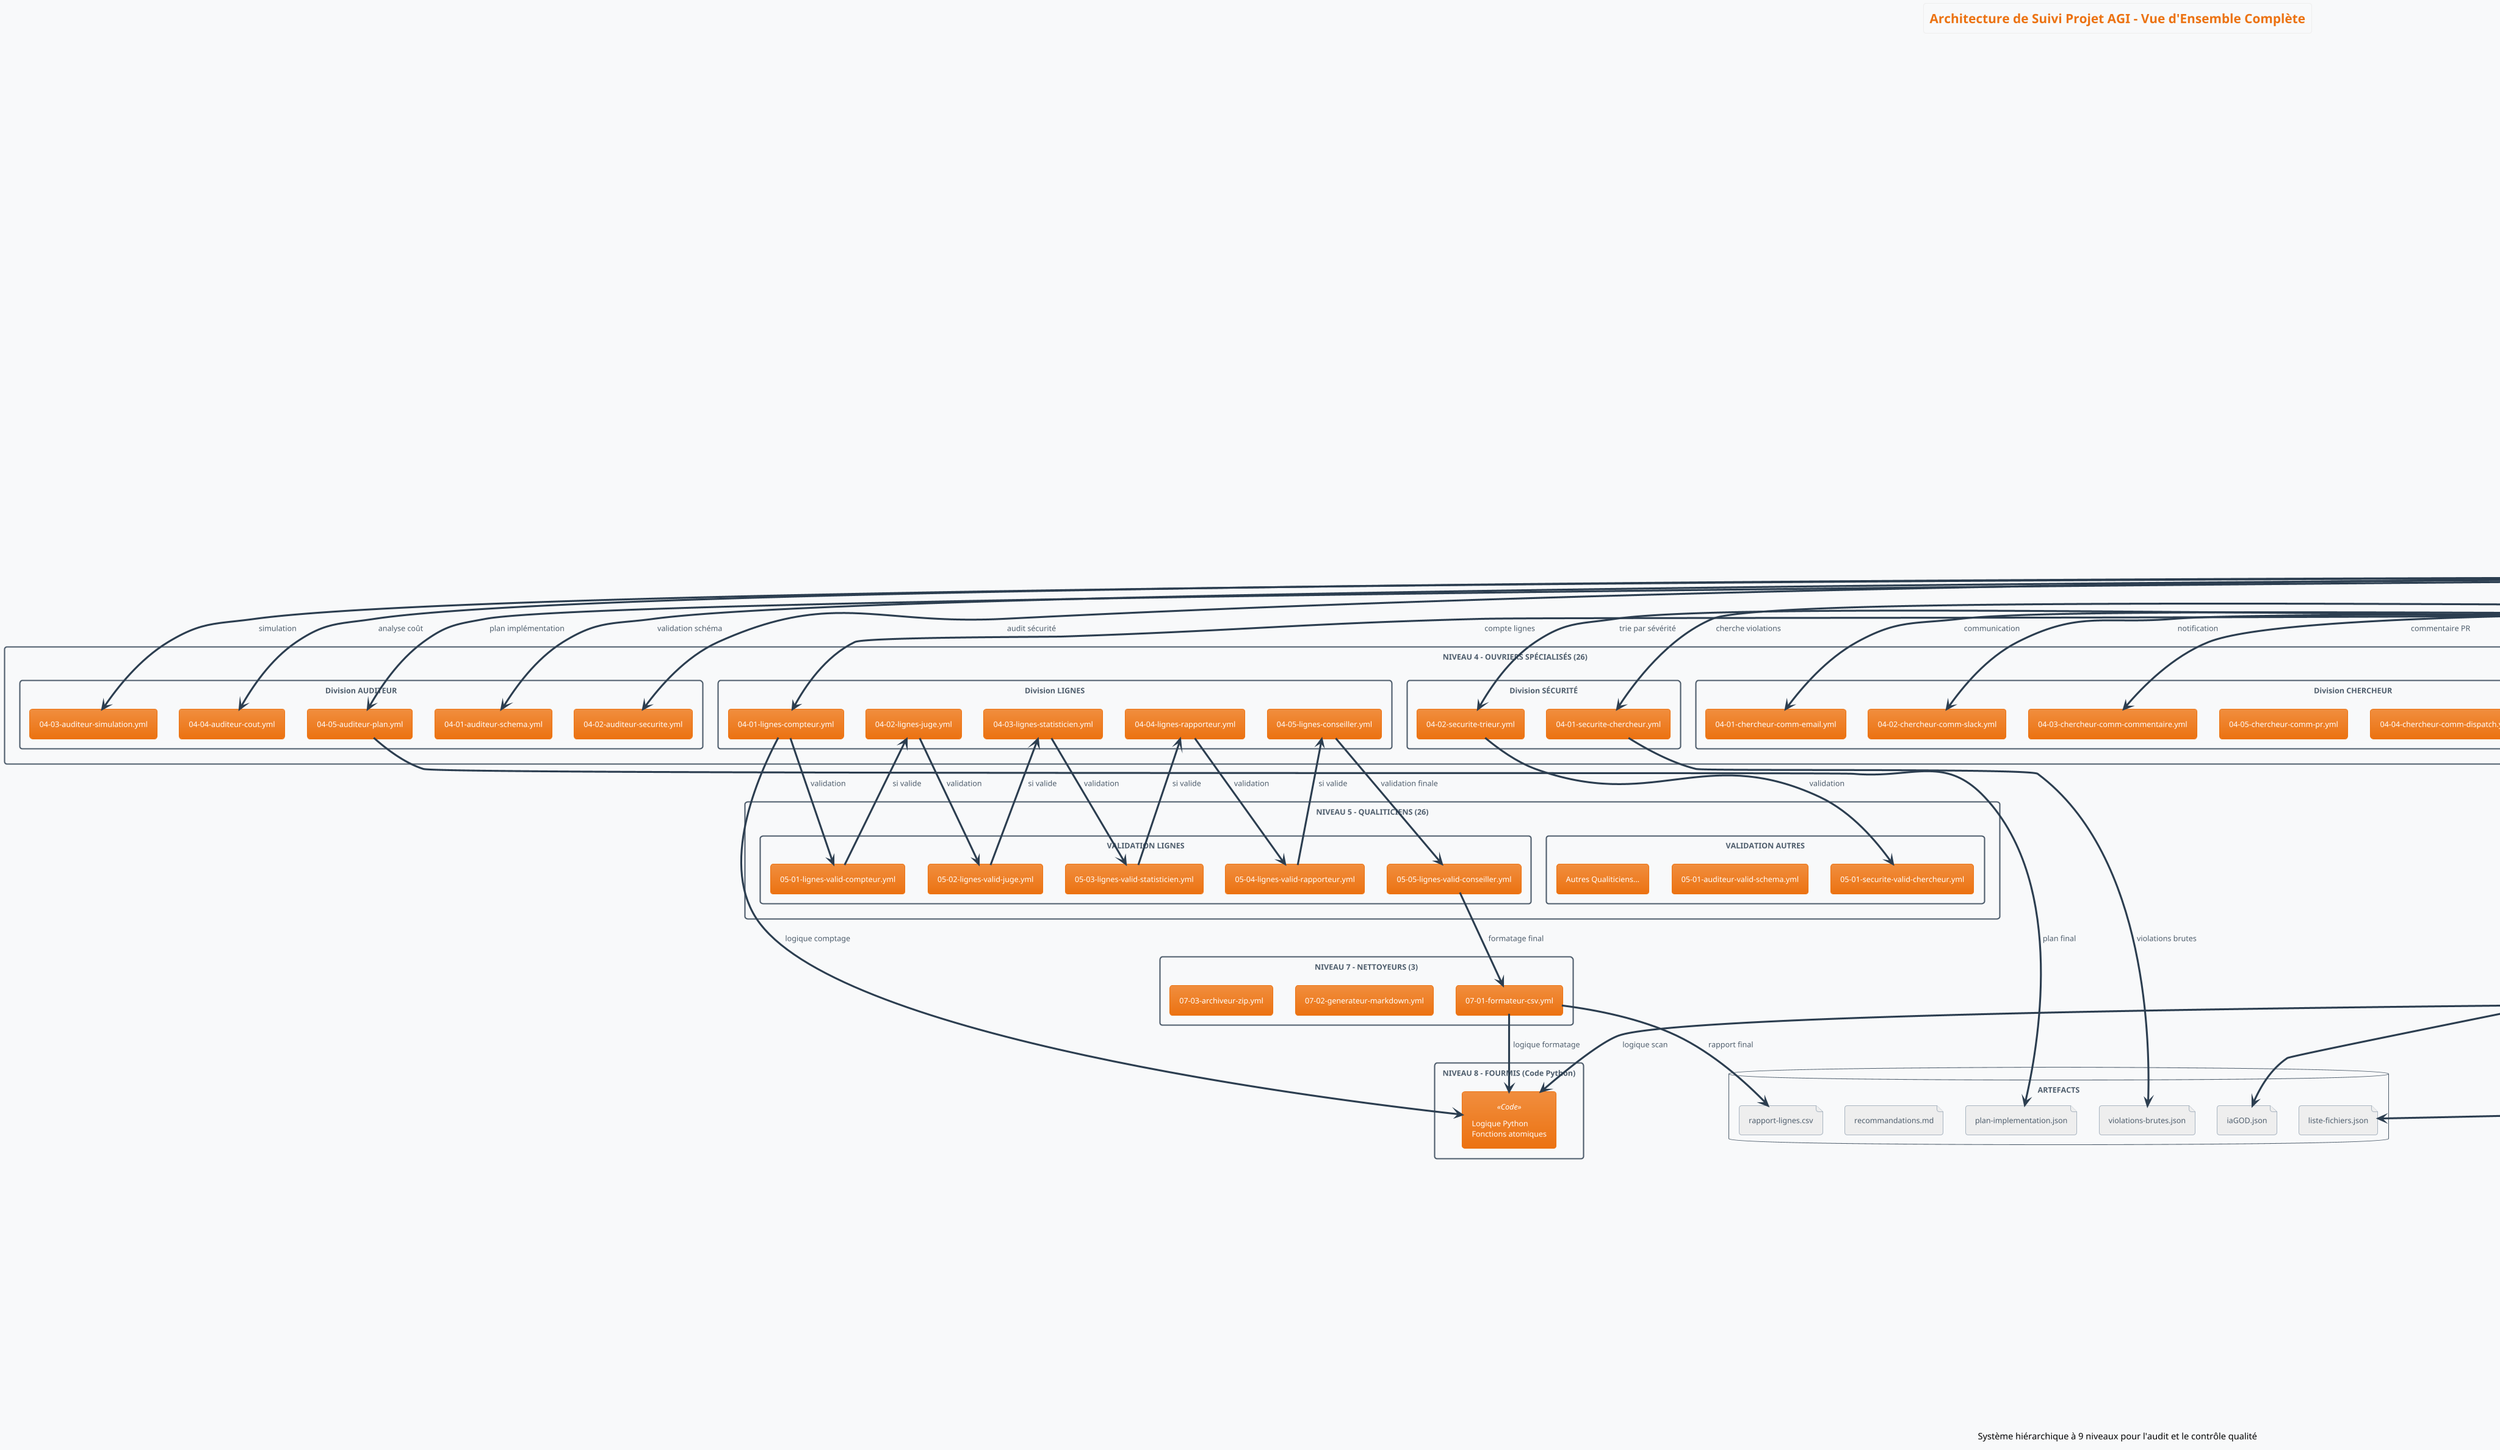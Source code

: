 @startuml AGI_Project_Architecture
!define RECTANGLE class
!define DIAMOND diamond
!theme aws-orange

title Architecture de Suivi Projet AGI - Vue d'Ensemble Complète
caption Système hiérarchique à 9 niveaux pour l'audit et le contrôle qualité

skinparam {
    backgroundColor #f8f9fa
    componentStyle rectangle
    packageStyle rectangle
    classArrowColor #2c3e50
    classBorderColor #34495e
    activityBorderColor #e74c3c
    activityBackgroundColor #ecf0f1
    activityFontColor #2c3e50
    sequenceMessageAlign center
    classFontSize 10
    packageFontSize 12
}

' === NIVEAU 0 : CONTRÔLE SUPRÊME ===
package "NIVEAU 0 - CONTRÔLE SUPRÊME" as N0 {
    [00-maitre.yml\n(MOI)] as Maitre <<Supreme>>
    note right of Maitre
        **Contrôle Manuel**
        • Ignore violations spécifiques
        • Déclenche audits ciblés
        • Override complet du système
    end note
}

' === NIVEAU 1 : ORCHESTRATION ===
package "NIVEAU 1 - ORCHESTRATION" as N1 {
    [01-orchestre.yml\n(Maître Constitution)] as Orchestre <<Master>>
    note right of Orchestre
        **Orchestrateur Principal**
        • Lit iaGOD.json
        • Valide constitution
        • Lance tous les audits
        • Synthèse finale
    end note
}

' === NIVEAU 2 : GÉNÉRAUX DE DIVISION ===
package "NIVEAU 2 - GÉNÉRAUX DE DIVISION (8)" as N2 {
    [02-loi-lignes.yml\n(Le Métreur)] as Metreur <<General>>
    [03-loi-securite.yml\n(Le Gardien)] as Gardien <<General>>
    [04-loi-documentation.yml\n(L'Archiviste)] as Archiviste <<General>>
    [05-creation-issues.yml\n(Le Greffier)] as Greffier <<General>>
    [06-sauvegarde-rapports.yml\n(L'Archiviste Chef)] as ArchivisteChef <<General>>
    [07-controle-planuml.yml\n(Le Cartographe)] as Cartographe <<General>>
    [chercheur.yml\n(Le Chercheur)] as Chercheur <<General>>
    [auditeur-solution.yml\n(L'Auditeur)] as Auditeur <<General>>
}

' === NIVEAU 3 : CONTREMAÎTRES ===
package "NIVEAU 3 - CONTREMAÎTRES" as N3 {
    component "audit_lignes.py" as CM_Lignes <<Foreman>>
    component "audit_securite.py" as CM_Securite <<Foreman>>
    component "audit_documentation.py" as CM_Doc <<Foreman>>
    component "creation_issues.py" as CM_Issues <<Foreman>>
    component "sauvegarde_rapports.py" as CM_Save <<Foreman>>
    component "audit_planuml.py" as CM_Plant <<Foreman>>
    component "chercheur_solution.py" as CM_Search <<Foreman>>
    component "auditeur_solution.py" as CM_Audit <<Foreman>>
}

' === NIVEAU 4 : OUVRIERS SPÉCIALISÉS ===
package "NIVEAU 4 - OUVRIERS SPÉCIALISÉS (26)" as N4 {
    ' Division Loi Lignes
    rectangle "Division LIGNES" as DivLignes {
        [04-01-lignes-compteur.yml] as O_Compteur
        [04-02-lignes-juge.yml] as O_Juge
        [04-03-lignes-statisticien.yml] as O_Stats
        [04-04-lignes-rapporteur.yml] as O_Rapport
        [04-05-lignes-conseiller.yml] as O_Conseil
    }

    ' Division Sécurité
    rectangle "Division SÉCURITÉ" as DivSecu {
        [04-01-securite-chercheur.yml] as O_SecuSearch
        [04-02-securite-trieur.yml] as O_SecuTri
    }

    ' Division Chercheur
    rectangle "Division CHERCHEUR" as DivSearch {
        [04-01-chercheur-comm-email.yml] as O_Email
        [04-02-chercheur-comm-slack.yml] as O_Slack
        [04-03-chercheur-comm-commentaire.yml] as O_Comment
        [04-04-chercheur-comm-dispatch.yml] as O_Dispatch
        [04-05-chercheur-comm-pr.yml] as O_PR
        [04-06-chercheur-analyse-log.yml] as O_Log
        [04-07-chercheur-analyse-kb.yml] as O_KB
        [04-08-chercheur-analyse-simu.yml] as O_Simu
    }

    ' Division Auditeur
    rectangle "Division AUDITEUR" as DivAudit {
        [04-01-auditeur-schema.yml] as O_Schema
        [04-02-auditeur-securite.yml] as O_AuditSecu
        [04-03-auditeur-simulation.yml] as O_AuditSimu
        [04-04-auditeur-cout.yml] as O_Cout
        [04-05-auditeur-plan.yml] as O_Plan
    }
}

' === NIVEAU 5 : QUALITICIENS ===
package "NIVEAU 5 - QUALITICIENS (26)" as N5 {
    rectangle "VALIDATION LIGNES" as ValLignes {
        [05-01-lignes-valid-compteur.yml] as Q_Compteur
        [05-02-lignes-valid-juge.yml] as Q_Juge
        [05-03-lignes-valid-statisticien.yml] as Q_Stats
        [05-04-lignes-valid-rapporteur.yml] as Q_Rapport
        [05-05-lignes-valid-conseiller.yml] as Q_Conseil
    }

    rectangle "VALIDATION AUTRES" as ValAutres {
        [05-01-securite-valid-chercheur.yml] as Q_SecuSearch
        [05-01-auditeur-valid-schema.yml] as Q_Schema
        [Autres Qualiticiens...] as Q_Others
    }
}

' === NIVEAU 6 : TRAVAILLEURS ===
package "NIVEAU 6 - TRAVAILLEURS (6)" as N6 {
    [06-01-scanner-fichiers.yml] as T_Scan
    [06-02-regex-applicateur.yml] as T_Regex
    [06-03-extracteur-donnees.yml] as T_Extract
    [06-04-validateur-json.yml] as T_ValidJSON
    [06-05-comparateur-versions.yml] as T_Compare
    [06-06-calculateur-metriques.yml] as T_Calc
}

' === NIVEAU 7 : NETTOYEURS ===
package "NIVEAU 7 - NETTOYEURS (3)" as N7 {
    [07-01-formateur-csv.yml] as C_CSV
    [07-02-generateur-markdown.yml] as C_MD
    [07-03-archiveur-zip.yml] as C_ZIP
}

' === NIVEAU 8 : FOURMIS ===
package "NIVEAU 8 - FOURMIS (Code Python)" as N8 {
    component "Logique Python\nFonctions atomiques" as Fourmis <<Code>>
}

' === ARTEFACTS ET DONNÉES ===
database "ARTEFACTS" as Artifacts {
    file "iaGOD.json" as Constitution
    file "liste-fichiers.json" as ListFiles
    file "violations-brutes.json" as Violations
    file "rapport-lignes.csv" as RapportCSV
    file "recommandations.md" as RecoMD
    file "plan-implementation.json" as PlanImpl
}

' === STATUTS ET MÉTRIQUES EN TEMPS RÉEL ===
rectangle "TABLEAU DE BORD TEMPS RÉEL" as Dashboard {
    rectangle "MÉTRIQUES GLOBALES" as GlobalMetrics {
        note as GlobalNote
            **Statut Global:** ✅ CONFORME
            **Audits Actifs:** 8/8
            **Parallélisation:** 43.7%
            **Violations Critiques:** 2
            **Dernière Exécution:** 14:32:15
        end note
    }

    rectangle "STATUTS PAR DIVISION" as DivStatus {
        rectangle "📏 LIGNES" as StatusLignes #lightgreen
        rectangle "🔒 SÉCURITÉ" as StatusSecu #yellow
        rectangle "📚 DOCS" as StatusDocs #lightgreen
        rectangle "🔍 RECHERCHE" as StatusSearch #lightblue
        rectangle "🛡️ AUDIT" as StatusAudit #lightgreen
    }

    rectangle "ALERTES ACTIVES" as Alerts {
        note as AlertNote
            🚨 **ALERTES CRITIQUES**
            • Violation sécurité: SQL Injection détectée
            • Documentation manquante: module AI.core
            • Limite lignes dépassée: 15% des fichiers
        end note
    }
}

' === FLUX DE CONTRÔLE PRINCIPAL ===
Maitre --> Orchestre : "Déclenche audit complet"
Orchestre --> Constitution : "Lit configuration"
Orchestre --> Metreur : "audit_lignes(params)"
Orchestre --> Gardien : "audit_securite(rules)"
Orchestre --> Archiviste : "audit_docs(thresholds)"
Orchestre --> Greffier : "create_issues(violations)"
Orchestre --> ArchivisteChef : "save_reports(artifacts)"
Orchestre --> Cartographe : "check_plantuml(path)"
Orchestre --> Chercheur : "repository_dispatch"
Orchestre --> Auditeur : "audit_solution(proposal)"

' === FLUX DÉTAILLÉ DIVISION LIGNES ===
Metreur --> CM_Lignes : "exécute contremaître"
CM_Lignes --> T_Scan : "scan *.py files"
T_Scan --> ListFiles : "génère liste"
CM_Lignes --> O_Compteur : "compte lignes"
O_Compteur --> Q_Compteur : "validation"
Q_Compteur --> O_Juge : "si valide"
O_Juge --> Q_Juge : "validation"
Q_Juge --> O_Stats : "si valide"
O_Stats --> Q_Stats : "validation"
Q_Stats --> O_Rapport : "si valide"
O_Rapport --> Q_Rapport : "validation"
Q_Rapport --> O_Conseil : "si valide"
O_Conseil --> Q_Conseil : "validation finale"
Q_Conseil --> C_CSV : "formatage final"
C_CSV --> RapportCSV : "rapport final"

' === FLUX DIVISION SÉCURITÉ ===
Gardien --> CM_Securite : "exécute contremaître"
CM_Securite --> O_SecuSearch : "cherche violations"
O_SecuSearch --> Violations : "violations brutes"
CM_Securite --> O_SecuTri : "trie par sévérité"
O_SecuTri --> Q_SecuSearch : "validation"

' === FLUX RECHERCHE ET AUDIT ===
Chercheur --> CM_Search : "analyse problème"
CM_Search --> O_Log : "analyse logs"
CM_Search --> O_KB : "base connaissances"
CM_Search --> O_Simu : "simulation"
CM_Search --> O_Email : "communication"
CM_Search --> O_Slack : "notification"
CM_Search --> O_Comment : "commentaire PR"

Auditeur --> CM_Audit : "audit solution"
CM_Audit --> O_Schema : "validation schéma"
CM_Audit --> O_AuditSecu : "audit sécurité"
CM_Audit --> O_AuditSimu : "simulation"
CM_Audit --> O_Cout : "analyse coût"
CM_Audit --> O_Plan : "plan implémentation"
O_Plan --> PlanImpl : "plan final"

' === INTERACTIONS AVEC FOURMIS ===
T_Scan --> Fourmis : "logique scan"
O_Compteur --> Fourmis : "logique comptage"
C_CSV --> Fourmis : "logique formatage"

' === FEEDBACK ET MONITORING ===
Dashboard --> GlobalMetrics : "métriques temps réel"
StatusLignes --> Dashboard : "statut OK"
StatusSecu --> Dashboard : "alertes actives"
Alerts --> Dashboard : "violations critiques"

' === LÉGENDE ===
legend right
    **LÉGENDE NIVEAUX**
    |= Niveau |= Rôle |= Couleur |
    | 0 | Contrôle Suprême | Rouge |
    | 1 | Orchestration | Violet |
    | 2 | Généraux (Parallèle 100%) | Bleu |
    | 3 | Contremaîtres | Vert |
    | 4 | Ouvriers (54% Parallèle) | Orange |
    | 5 | Qualiticiens (0% Parallèle) | Jaune |
    | 6 | Travailleurs (100% Parallèle) | Cyan |
    | 7 | Nettoyeurs (100% Parallèle) | Rose |
    | 8 | Fourmis (Code) | Gris |

    **STATUTS TEMPS RÉEL**
    ✅ Conforme | ⚠️ Attention | 🚨 Critique
end legend

@enduml